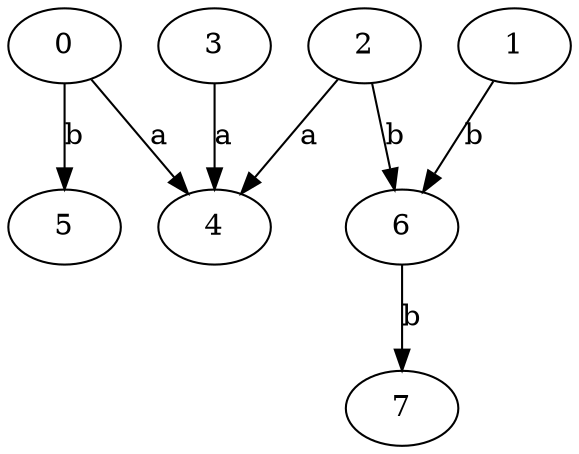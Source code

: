 strict digraph  {
0;
3;
4;
5;
1;
6;
2;
7;
0 -> 4  [label=a];
0 -> 5  [label=b];
3 -> 4  [label=a];
1 -> 6  [label=b];
6 -> 7  [label=b];
2 -> 4  [label=a];
2 -> 6  [label=b];
}
